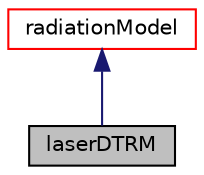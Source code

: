 digraph "laserDTRM"
{
  bgcolor="transparent";
  edge [fontname="Helvetica",fontsize="10",labelfontname="Helvetica",labelfontsize="10"];
  node [fontname="Helvetica",fontsize="10",shape=record];
  Node1 [label="laserDTRM",height=0.2,width=0.4,color="black", fillcolor="grey75", style="filled" fontcolor="black"];
  Node2 -> Node1 [dir="back",color="midnightblue",fontsize="10",style="solid",fontname="Helvetica"];
  Node2 [label="radiationModel",height=0.2,width=0.4,color="red",URL="$classFoam_1_1radiation_1_1radiationModel.html",tooltip="Top level model for radiation modelling. "];
}
